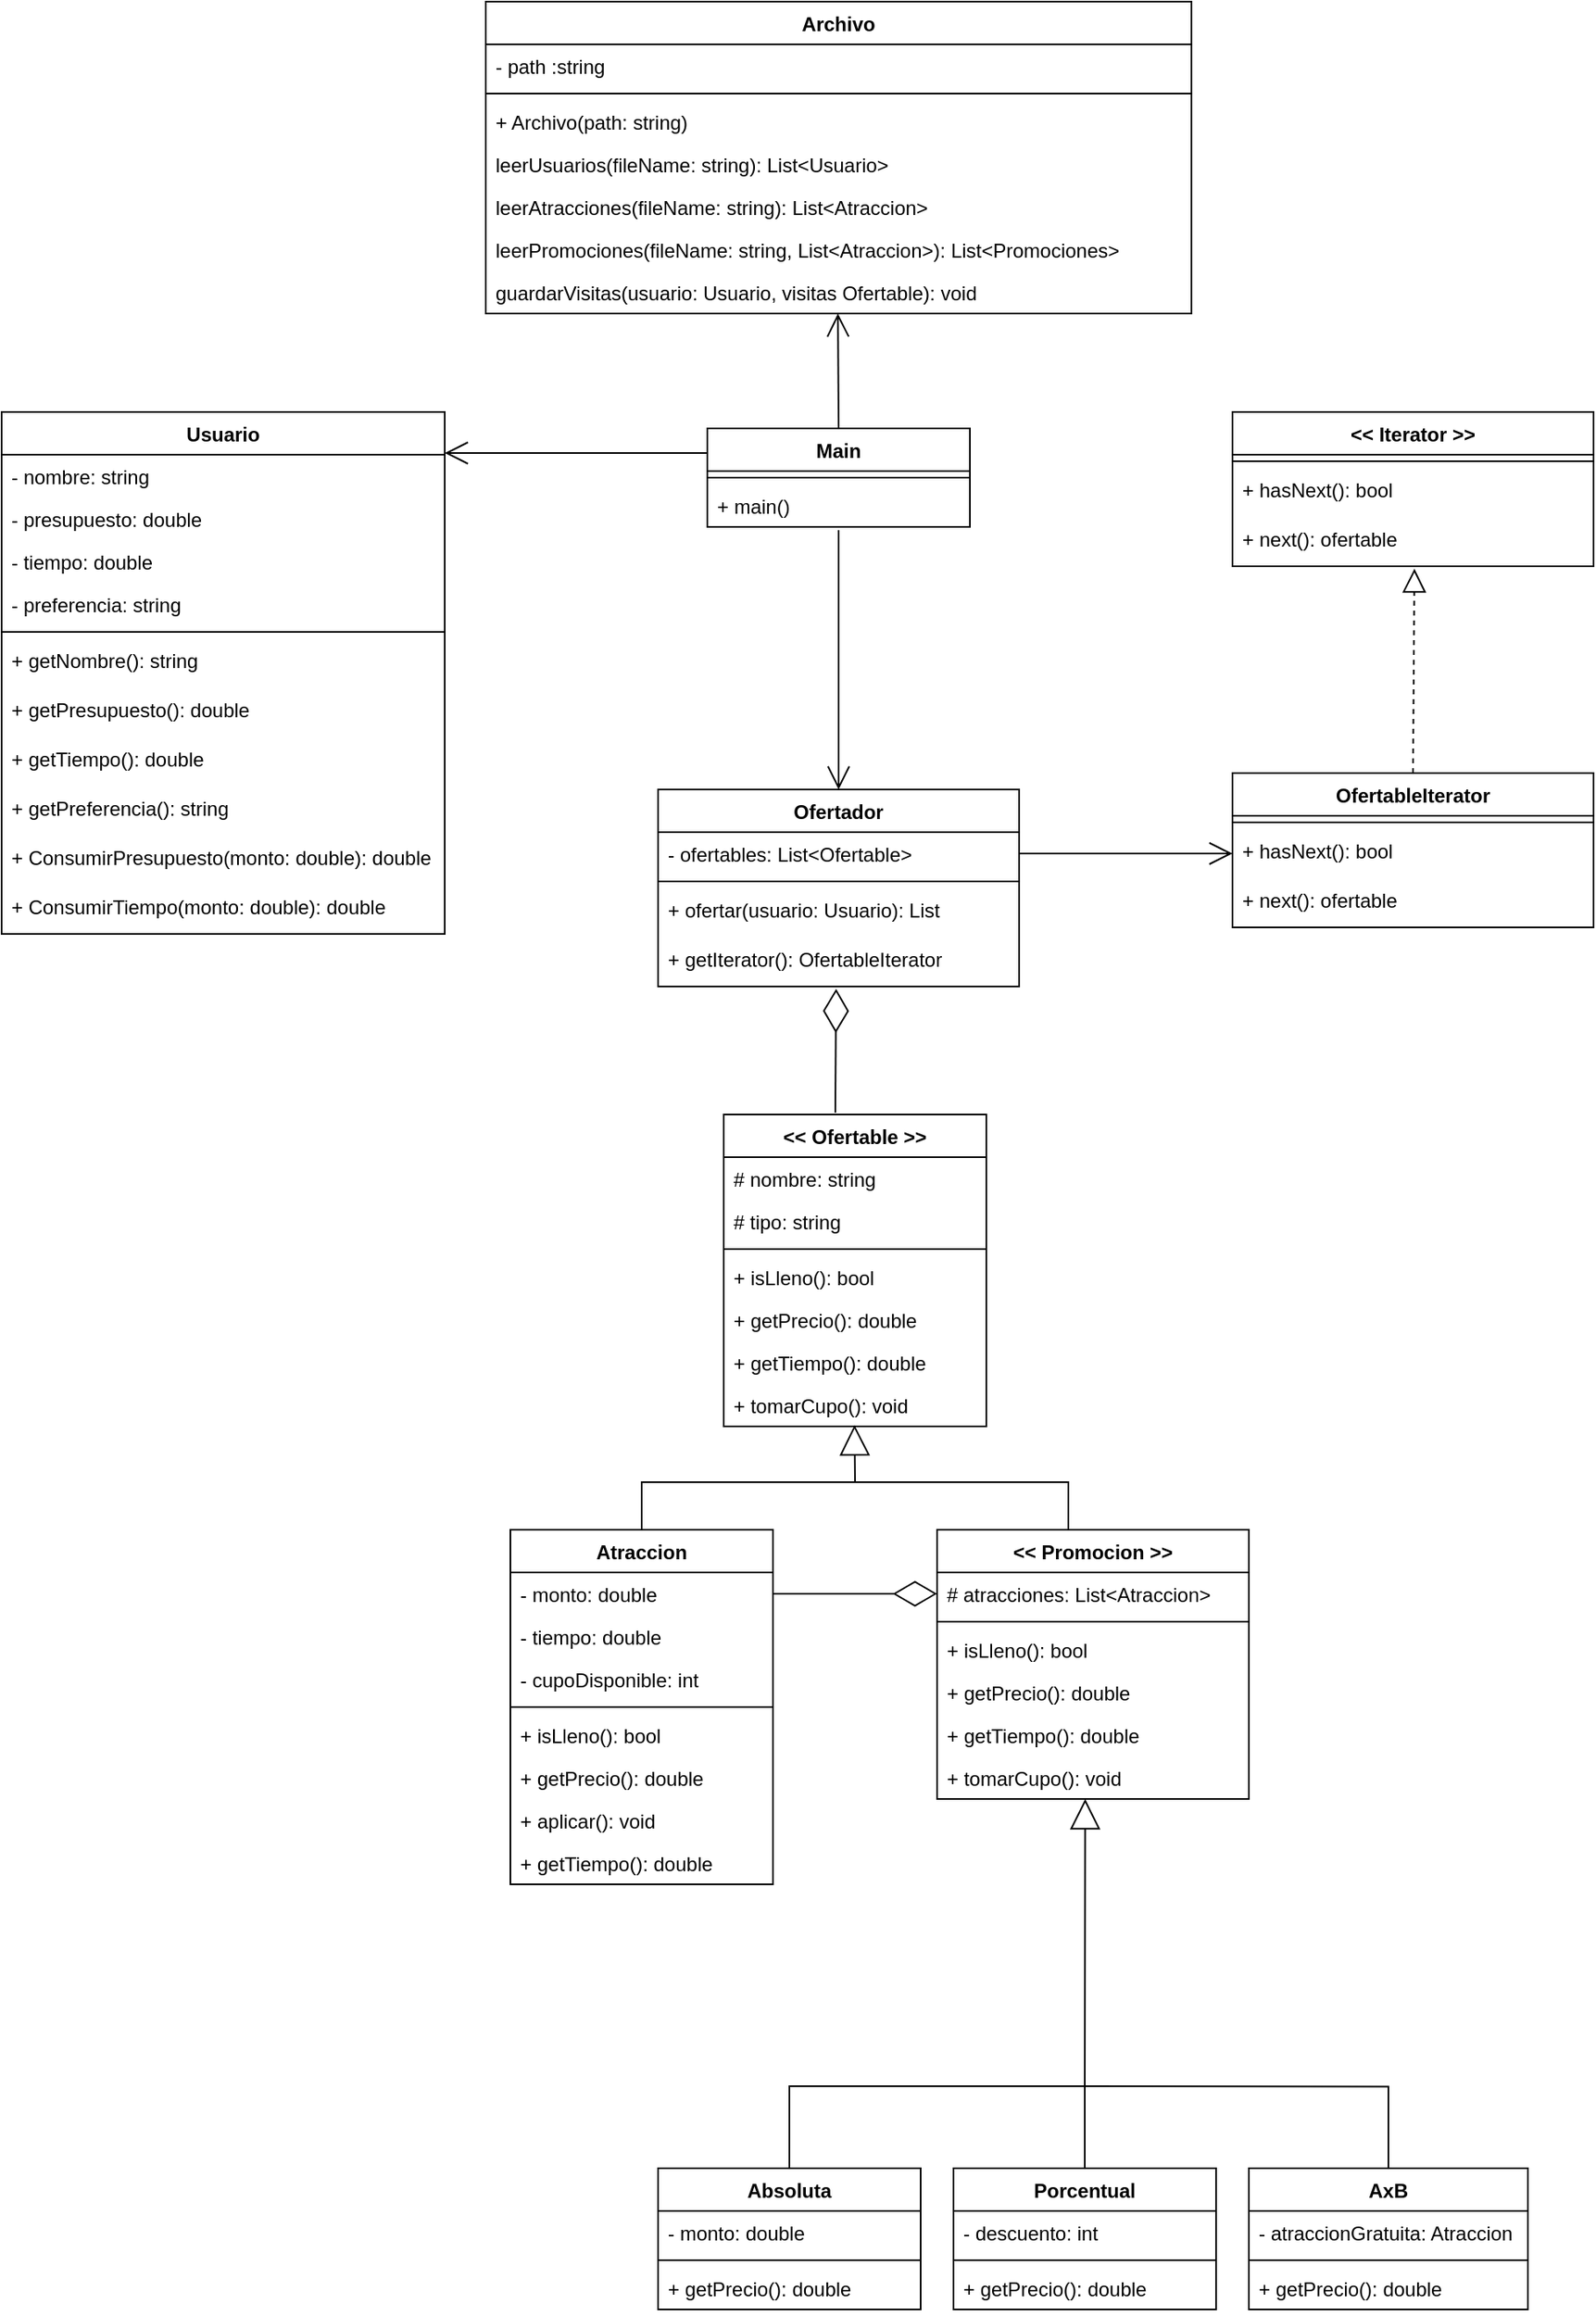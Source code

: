 <mxfile version="21.3.4" type="device">
  <diagram name="Página-1" id="i2VlWojDmOTASsPxrrYI">
    <mxGraphModel dx="1674" dy="796" grid="1" gridSize="10" guides="1" tooltips="1" connect="1" arrows="1" fold="1" page="1" pageScale="1" pageWidth="1169" pageHeight="1654" math="0" shadow="0">
      <root>
        <mxCell id="0" />
        <mxCell id="1" parent="0" />
        <mxCell id="OOS8loEyazX5-xRd1GuO-5" value="Usuario" style="swimlane;fontStyle=1;align=center;verticalAlign=top;childLayout=stackLayout;horizontal=1;startSize=26;horizontalStack=0;resizeParent=1;resizeParentMax=0;resizeLast=0;collapsible=1;marginBottom=0;whiteSpace=wrap;html=1;" parent="1" vertex="1">
          <mxGeometry x="10" y="320" width="270" height="318" as="geometry" />
        </mxCell>
        <mxCell id="OOS8loEyazX5-xRd1GuO-6" value="- nombre: string" style="text;strokeColor=none;fillColor=none;align=left;verticalAlign=top;spacingLeft=4;spacingRight=4;overflow=hidden;rotatable=0;points=[[0,0.5],[1,0.5]];portConstraint=eastwest;whiteSpace=wrap;html=1;" parent="OOS8loEyazX5-xRd1GuO-5" vertex="1">
          <mxGeometry y="26" width="270" height="26" as="geometry" />
        </mxCell>
        <mxCell id="NO4Z5f1IHlyenWQq149o-46" value="- presupuesto: double" style="text;strokeColor=none;fillColor=none;align=left;verticalAlign=top;spacingLeft=4;spacingRight=4;overflow=hidden;rotatable=0;points=[[0,0.5],[1,0.5]];portConstraint=eastwest;whiteSpace=wrap;html=1;" parent="OOS8loEyazX5-xRd1GuO-5" vertex="1">
          <mxGeometry y="52" width="270" height="26" as="geometry" />
        </mxCell>
        <mxCell id="NO4Z5f1IHlyenWQq149o-47" value="- tiempo: double" style="text;strokeColor=none;fillColor=none;align=left;verticalAlign=top;spacingLeft=4;spacingRight=4;overflow=hidden;rotatable=0;points=[[0,0.5],[1,0.5]];portConstraint=eastwest;whiteSpace=wrap;html=1;" parent="OOS8loEyazX5-xRd1GuO-5" vertex="1">
          <mxGeometry y="78" width="270" height="26" as="geometry" />
        </mxCell>
        <mxCell id="NO4Z5f1IHlyenWQq149o-48" value="- preferencia: string" style="text;strokeColor=none;fillColor=none;align=left;verticalAlign=top;spacingLeft=4;spacingRight=4;overflow=hidden;rotatable=0;points=[[0,0.5],[1,0.5]];portConstraint=eastwest;whiteSpace=wrap;html=1;" parent="OOS8loEyazX5-xRd1GuO-5" vertex="1">
          <mxGeometry y="104" width="270" height="26" as="geometry" />
        </mxCell>
        <mxCell id="OOS8loEyazX5-xRd1GuO-7" value="" style="line;strokeWidth=1;fillColor=none;align=left;verticalAlign=middle;spacingTop=-1;spacingLeft=3;spacingRight=3;rotatable=0;labelPosition=right;points=[];portConstraint=eastwest;strokeColor=inherit;" parent="OOS8loEyazX5-xRd1GuO-5" vertex="1">
          <mxGeometry y="130" width="270" height="8" as="geometry" />
        </mxCell>
        <mxCell id="NO4Z5f1IHlyenWQq149o-50" value="+ getNombre(): string" style="text;strokeColor=none;fillColor=none;align=left;verticalAlign=top;spacingLeft=4;spacingRight=4;overflow=hidden;rotatable=0;points=[[0,0.5],[1,0.5]];portConstraint=eastwest;whiteSpace=wrap;html=1;" parent="OOS8loEyazX5-xRd1GuO-5" vertex="1">
          <mxGeometry y="138" width="270" height="30" as="geometry" />
        </mxCell>
        <mxCell id="OOS8loEyazX5-xRd1GuO-8" value="+ getPresupuesto(): double" style="text;strokeColor=none;fillColor=none;align=left;verticalAlign=top;spacingLeft=4;spacingRight=4;overflow=hidden;rotatable=0;points=[[0,0.5],[1,0.5]];portConstraint=eastwest;whiteSpace=wrap;html=1;" parent="OOS8loEyazX5-xRd1GuO-5" vertex="1">
          <mxGeometry y="168" width="270" height="30" as="geometry" />
        </mxCell>
        <mxCell id="NO4Z5f1IHlyenWQq149o-61" value="+ getTiempo(): double" style="text;strokeColor=none;fillColor=none;align=left;verticalAlign=top;spacingLeft=4;spacingRight=4;overflow=hidden;rotatable=0;points=[[0,0.5],[1,0.5]];portConstraint=eastwest;whiteSpace=wrap;html=1;" parent="OOS8loEyazX5-xRd1GuO-5" vertex="1">
          <mxGeometry y="198" width="270" height="30" as="geometry" />
        </mxCell>
        <mxCell id="NO4Z5f1IHlyenWQq149o-51" value="+ getPreferencia(): string" style="text;strokeColor=none;fillColor=none;align=left;verticalAlign=top;spacingLeft=4;spacingRight=4;overflow=hidden;rotatable=0;points=[[0,0.5],[1,0.5]];portConstraint=eastwest;whiteSpace=wrap;html=1;" parent="OOS8loEyazX5-xRd1GuO-5" vertex="1">
          <mxGeometry y="228" width="270" height="30" as="geometry" />
        </mxCell>
        <mxCell id="NO4Z5f1IHlyenWQq149o-62" value="+ ConsumirPresupuesto(monto: double): double" style="text;strokeColor=none;fillColor=none;align=left;verticalAlign=top;spacingLeft=4;spacingRight=4;overflow=hidden;rotatable=0;points=[[0,0.5],[1,0.5]];portConstraint=eastwest;whiteSpace=wrap;html=1;" parent="OOS8loEyazX5-xRd1GuO-5" vertex="1">
          <mxGeometry y="258" width="270" height="30" as="geometry" />
        </mxCell>
        <mxCell id="NO4Z5f1IHlyenWQq149o-63" value="+ ConsumirTiempo(monto: double): double" style="text;strokeColor=none;fillColor=none;align=left;verticalAlign=top;spacingLeft=4;spacingRight=4;overflow=hidden;rotatable=0;points=[[0,0.5],[1,0.5]];portConstraint=eastwest;whiteSpace=wrap;html=1;" parent="OOS8loEyazX5-xRd1GuO-5" vertex="1">
          <mxGeometry y="288" width="270" height="30" as="geometry" />
        </mxCell>
        <mxCell id="NO4Z5f1IHlyenWQq149o-1" value="Atraccion" style="swimlane;fontStyle=1;align=center;verticalAlign=top;childLayout=stackLayout;horizontal=1;startSize=26;horizontalStack=0;resizeParent=1;resizeParentMax=0;resizeLast=0;collapsible=1;marginBottom=0;whiteSpace=wrap;html=1;" parent="1" vertex="1">
          <mxGeometry x="320" y="1001" width="160" height="216" as="geometry" />
        </mxCell>
        <mxCell id="NO4Z5f1IHlyenWQq149o-2" value="- monto: double" style="text;strokeColor=none;fillColor=none;align=left;verticalAlign=top;spacingLeft=4;spacingRight=4;overflow=hidden;rotatable=0;points=[[0,0.5],[1,0.5]];portConstraint=eastwest;whiteSpace=wrap;html=1;" parent="NO4Z5f1IHlyenWQq149o-1" vertex="1">
          <mxGeometry y="26" width="160" height="26" as="geometry" />
        </mxCell>
        <mxCell id="NO4Z5f1IHlyenWQq149o-82" value="- tiempo: double" style="text;strokeColor=none;fillColor=none;align=left;verticalAlign=top;spacingLeft=4;spacingRight=4;overflow=hidden;rotatable=0;points=[[0,0.5],[1,0.5]];portConstraint=eastwest;whiteSpace=wrap;html=1;" parent="NO4Z5f1IHlyenWQq149o-1" vertex="1">
          <mxGeometry y="52" width="160" height="26" as="geometry" />
        </mxCell>
        <mxCell id="NO4Z5f1IHlyenWQq149o-85" value="- cupoDisponible: int" style="text;strokeColor=none;fillColor=none;align=left;verticalAlign=top;spacingLeft=4;spacingRight=4;overflow=hidden;rotatable=0;points=[[0,0.5],[1,0.5]];portConstraint=eastwest;whiteSpace=wrap;html=1;" parent="NO4Z5f1IHlyenWQq149o-1" vertex="1">
          <mxGeometry y="78" width="160" height="26" as="geometry" />
        </mxCell>
        <mxCell id="NO4Z5f1IHlyenWQq149o-3" value="" style="line;strokeWidth=1;fillColor=none;align=left;verticalAlign=middle;spacingTop=-1;spacingLeft=3;spacingRight=3;rotatable=0;labelPosition=right;points=[];portConstraint=eastwest;strokeColor=inherit;" parent="NO4Z5f1IHlyenWQq149o-1" vertex="1">
          <mxGeometry y="104" width="160" height="8" as="geometry" />
        </mxCell>
        <mxCell id="NO4Z5f1IHlyenWQq149o-90" value="+ isLleno(): bool" style="text;strokeColor=none;fillColor=none;align=left;verticalAlign=top;spacingLeft=4;spacingRight=4;overflow=hidden;rotatable=0;points=[[0,0.5],[1,0.5]];portConstraint=eastwest;whiteSpace=wrap;html=1;" parent="NO4Z5f1IHlyenWQq149o-1" vertex="1">
          <mxGeometry y="112" width="160" height="26" as="geometry" />
        </mxCell>
        <mxCell id="61FAyo64MhmbhF_sa-72-15" value="+ getPrecio(): double" style="text;strokeColor=none;fillColor=none;align=left;verticalAlign=top;spacingLeft=4;spacingRight=4;overflow=hidden;rotatable=0;points=[[0,0.5],[1,0.5]];portConstraint=eastwest;whiteSpace=wrap;html=1;" parent="NO4Z5f1IHlyenWQq149o-1" vertex="1">
          <mxGeometry y="138" width="160" height="26" as="geometry" />
        </mxCell>
        <mxCell id="NO4Z5f1IHlyenWQq149o-93" value="+ aplicar(): void" style="text;strokeColor=none;fillColor=none;align=left;verticalAlign=top;spacingLeft=4;spacingRight=4;overflow=hidden;rotatable=0;points=[[0,0.5],[1,0.5]];portConstraint=eastwest;whiteSpace=wrap;html=1;" parent="NO4Z5f1IHlyenWQq149o-1" vertex="1">
          <mxGeometry y="164" width="160" height="26" as="geometry" />
        </mxCell>
        <mxCell id="NO4Z5f1IHlyenWQq149o-92" value="+ getTiempo(): double" style="text;strokeColor=none;fillColor=none;align=left;verticalAlign=top;spacingLeft=4;spacingRight=4;overflow=hidden;rotatable=0;points=[[0,0.5],[1,0.5]];portConstraint=eastwest;whiteSpace=wrap;html=1;" parent="NO4Z5f1IHlyenWQq149o-1" vertex="1">
          <mxGeometry y="190" width="160" height="26" as="geometry" />
        </mxCell>
        <mxCell id="NO4Z5f1IHlyenWQq149o-5" value="&amp;lt;&amp;lt; Promocion &amp;gt;&amp;gt;" style="swimlane;fontStyle=1;align=center;verticalAlign=top;childLayout=stackLayout;horizontal=1;startSize=26;horizontalStack=0;resizeParent=1;resizeParentMax=0;resizeLast=0;collapsible=1;marginBottom=0;whiteSpace=wrap;html=1;" parent="1" vertex="1">
          <mxGeometry x="580" y="1001" width="190" height="164" as="geometry" />
        </mxCell>
        <mxCell id="NO4Z5f1IHlyenWQq149o-6" value="# atracciones: List&amp;lt;Atraccion&amp;gt;" style="text;strokeColor=none;fillColor=none;align=left;verticalAlign=top;spacingLeft=4;spacingRight=4;overflow=hidden;rotatable=0;points=[[0,0.5],[1,0.5]];portConstraint=eastwest;whiteSpace=wrap;html=1;" parent="NO4Z5f1IHlyenWQq149o-5" vertex="1">
          <mxGeometry y="26" width="190" height="26" as="geometry" />
        </mxCell>
        <mxCell id="NO4Z5f1IHlyenWQq149o-7" value="" style="line;strokeWidth=1;fillColor=none;align=left;verticalAlign=middle;spacingTop=-1;spacingLeft=3;spacingRight=3;rotatable=0;labelPosition=right;points=[];portConstraint=eastwest;strokeColor=inherit;" parent="NO4Z5f1IHlyenWQq149o-5" vertex="1">
          <mxGeometry y="52" width="190" height="8" as="geometry" />
        </mxCell>
        <mxCell id="NO4Z5f1IHlyenWQq149o-95" value="+ isLleno(): bool" style="text;strokeColor=none;fillColor=none;align=left;verticalAlign=top;spacingLeft=4;spacingRight=4;overflow=hidden;rotatable=0;points=[[0,0.5],[1,0.5]];portConstraint=eastwest;whiteSpace=wrap;html=1;" parent="NO4Z5f1IHlyenWQq149o-5" vertex="1">
          <mxGeometry y="60" width="190" height="26" as="geometry" />
        </mxCell>
        <mxCell id="61FAyo64MhmbhF_sa-72-16" value="+ getPrecio(): double" style="text;strokeColor=none;fillColor=none;align=left;verticalAlign=top;spacingLeft=4;spacingRight=4;overflow=hidden;rotatable=0;points=[[0,0.5],[1,0.5]];portConstraint=eastwest;whiteSpace=wrap;html=1;" parent="NO4Z5f1IHlyenWQq149o-5" vertex="1">
          <mxGeometry y="86" width="190" height="26" as="geometry" />
        </mxCell>
        <mxCell id="NO4Z5f1IHlyenWQq149o-94" value="+ getTiempo(): double" style="text;strokeColor=none;fillColor=none;align=left;verticalAlign=top;spacingLeft=4;spacingRight=4;overflow=hidden;rotatable=0;points=[[0,0.5],[1,0.5]];portConstraint=eastwest;whiteSpace=wrap;html=1;" parent="NO4Z5f1IHlyenWQq149o-5" vertex="1">
          <mxGeometry y="112" width="190" height="26" as="geometry" />
        </mxCell>
        <mxCell id="61FAyo64MhmbhF_sa-72-14" value="+ tomarCupo(): void" style="text;strokeColor=none;fillColor=none;align=left;verticalAlign=top;spacingLeft=4;spacingRight=4;overflow=hidden;rotatable=0;points=[[0,0.5],[1,0.5]];portConstraint=eastwest;whiteSpace=wrap;html=1;" parent="NO4Z5f1IHlyenWQq149o-5" vertex="1">
          <mxGeometry y="138" width="190" height="26" as="geometry" />
        </mxCell>
        <mxCell id="NO4Z5f1IHlyenWQq149o-9" value="Absoluta" style="swimlane;fontStyle=1;align=center;verticalAlign=top;childLayout=stackLayout;horizontal=1;startSize=26;horizontalStack=0;resizeParent=1;resizeParentMax=0;resizeLast=0;collapsible=1;marginBottom=0;whiteSpace=wrap;html=1;" parent="1" vertex="1">
          <mxGeometry x="410" y="1390" width="160" height="86" as="geometry" />
        </mxCell>
        <mxCell id="NO4Z5f1IHlyenWQq149o-10" value="- monto: double" style="text;strokeColor=none;fillColor=none;align=left;verticalAlign=top;spacingLeft=4;spacingRight=4;overflow=hidden;rotatable=0;points=[[0,0.5],[1,0.5]];portConstraint=eastwest;whiteSpace=wrap;html=1;" parent="NO4Z5f1IHlyenWQq149o-9" vertex="1">
          <mxGeometry y="26" width="160" height="26" as="geometry" />
        </mxCell>
        <mxCell id="NO4Z5f1IHlyenWQq149o-11" value="" style="line;strokeWidth=1;fillColor=none;align=left;verticalAlign=middle;spacingTop=-1;spacingLeft=3;spacingRight=3;rotatable=0;labelPosition=right;points=[];portConstraint=eastwest;strokeColor=inherit;" parent="NO4Z5f1IHlyenWQq149o-9" vertex="1">
          <mxGeometry y="52" width="160" height="8" as="geometry" />
        </mxCell>
        <mxCell id="61FAyo64MhmbhF_sa-72-17" value="+ getPrecio(): double" style="text;strokeColor=none;fillColor=none;align=left;verticalAlign=top;spacingLeft=4;spacingRight=4;overflow=hidden;rotatable=0;points=[[0,0.5],[1,0.5]];portConstraint=eastwest;whiteSpace=wrap;html=1;" parent="NO4Z5f1IHlyenWQq149o-9" vertex="1">
          <mxGeometry y="60" width="160" height="26" as="geometry" />
        </mxCell>
        <mxCell id="NO4Z5f1IHlyenWQq149o-13" value="Porcentual" style="swimlane;fontStyle=1;align=center;verticalAlign=top;childLayout=stackLayout;horizontal=1;startSize=26;horizontalStack=0;resizeParent=1;resizeParentMax=0;resizeLast=0;collapsible=1;marginBottom=0;whiteSpace=wrap;html=1;" parent="1" vertex="1">
          <mxGeometry x="590" y="1390" width="160" height="86" as="geometry" />
        </mxCell>
        <mxCell id="NO4Z5f1IHlyenWQq149o-14" value="- descuento: int" style="text;strokeColor=none;fillColor=none;align=left;verticalAlign=top;spacingLeft=4;spacingRight=4;overflow=hidden;rotatable=0;points=[[0,0.5],[1,0.5]];portConstraint=eastwest;whiteSpace=wrap;html=1;" parent="NO4Z5f1IHlyenWQq149o-13" vertex="1">
          <mxGeometry y="26" width="160" height="26" as="geometry" />
        </mxCell>
        <mxCell id="NO4Z5f1IHlyenWQq149o-15" value="" style="line;strokeWidth=1;fillColor=none;align=left;verticalAlign=middle;spacingTop=-1;spacingLeft=3;spacingRight=3;rotatable=0;labelPosition=right;points=[];portConstraint=eastwest;strokeColor=inherit;" parent="NO4Z5f1IHlyenWQq149o-13" vertex="1">
          <mxGeometry y="52" width="160" height="8" as="geometry" />
        </mxCell>
        <mxCell id="61FAyo64MhmbhF_sa-72-18" value="+ getPrecio(): double" style="text;strokeColor=none;fillColor=none;align=left;verticalAlign=top;spacingLeft=4;spacingRight=4;overflow=hidden;rotatable=0;points=[[0,0.5],[1,0.5]];portConstraint=eastwest;whiteSpace=wrap;html=1;" parent="NO4Z5f1IHlyenWQq149o-13" vertex="1">
          <mxGeometry y="60" width="160" height="26" as="geometry" />
        </mxCell>
        <mxCell id="NO4Z5f1IHlyenWQq149o-17" value="AxB" style="swimlane;fontStyle=1;align=center;verticalAlign=top;childLayout=stackLayout;horizontal=1;startSize=26;horizontalStack=0;resizeParent=1;resizeParentMax=0;resizeLast=0;collapsible=1;marginBottom=0;whiteSpace=wrap;html=1;" parent="1" vertex="1">
          <mxGeometry x="770" y="1390" width="170" height="86" as="geometry" />
        </mxCell>
        <mxCell id="NO4Z5f1IHlyenWQq149o-18" value="- atraccionGratuita: Atraccion" style="text;strokeColor=none;fillColor=none;align=left;verticalAlign=top;spacingLeft=4;spacingRight=4;overflow=hidden;rotatable=0;points=[[0,0.5],[1,0.5]];portConstraint=eastwest;whiteSpace=wrap;html=1;" parent="NO4Z5f1IHlyenWQq149o-17" vertex="1">
          <mxGeometry y="26" width="170" height="26" as="geometry" />
        </mxCell>
        <mxCell id="NO4Z5f1IHlyenWQq149o-19" value="" style="line;strokeWidth=1;fillColor=none;align=left;verticalAlign=middle;spacingTop=-1;spacingLeft=3;spacingRight=3;rotatable=0;labelPosition=right;points=[];portConstraint=eastwest;strokeColor=inherit;" parent="NO4Z5f1IHlyenWQq149o-17" vertex="1">
          <mxGeometry y="52" width="170" height="8" as="geometry" />
        </mxCell>
        <mxCell id="61FAyo64MhmbhF_sa-72-19" value="+ getPrecio(): double" style="text;strokeColor=none;fillColor=none;align=left;verticalAlign=top;spacingLeft=4;spacingRight=4;overflow=hidden;rotatable=0;points=[[0,0.5],[1,0.5]];portConstraint=eastwest;whiteSpace=wrap;html=1;" parent="NO4Z5f1IHlyenWQq149o-17" vertex="1">
          <mxGeometry y="60" width="170" height="26" as="geometry" />
        </mxCell>
        <mxCell id="NO4Z5f1IHlyenWQq149o-23" value="" style="endArrow=none;html=1;rounded=0;entryX=0.5;entryY=0;entryDx=0;entryDy=0;" parent="1" target="NO4Z5f1IHlyenWQq149o-13" edge="1">
          <mxGeometry width="50" height="50" relative="1" as="geometry">
            <mxPoint x="670" y="1340" as="sourcePoint" />
            <mxPoint x="480" y="1180" as="targetPoint" />
          </mxGeometry>
        </mxCell>
        <mxCell id="NO4Z5f1IHlyenWQq149o-24" value="" style="endArrow=none;html=1;rounded=0;entryX=0.5;entryY=0;entryDx=0;entryDy=0;" parent="1" target="NO4Z5f1IHlyenWQq149o-17" edge="1">
          <mxGeometry width="50" height="50" relative="1" as="geometry">
            <mxPoint x="670" y="1340" as="sourcePoint" />
            <mxPoint x="620" y="1340" as="targetPoint" />
            <Array as="points">
              <mxPoint x="855" y="1340.19" />
            </Array>
          </mxGeometry>
        </mxCell>
        <mxCell id="NO4Z5f1IHlyenWQq149o-27" value="&amp;lt;&amp;lt; Ofertable &amp;gt;&amp;gt;" style="swimlane;fontStyle=1;align=center;verticalAlign=top;childLayout=stackLayout;horizontal=1;startSize=26;horizontalStack=0;resizeParent=1;resizeParentMax=0;resizeLast=0;collapsible=1;marginBottom=0;whiteSpace=wrap;html=1;" parent="1" vertex="1">
          <mxGeometry x="450" y="748" width="160" height="190" as="geometry" />
        </mxCell>
        <mxCell id="NO4Z5f1IHlyenWQq149o-83" value="# nombre: string" style="text;strokeColor=none;fillColor=none;align=left;verticalAlign=top;spacingLeft=4;spacingRight=4;overflow=hidden;rotatable=0;points=[[0,0.5],[1,0.5]];portConstraint=eastwest;whiteSpace=wrap;html=1;" parent="NO4Z5f1IHlyenWQq149o-27" vertex="1">
          <mxGeometry y="26" width="160" height="26" as="geometry" />
        </mxCell>
        <mxCell id="NO4Z5f1IHlyenWQq149o-84" value="# tipo: string" style="text;strokeColor=none;fillColor=none;align=left;verticalAlign=top;spacingLeft=4;spacingRight=4;overflow=hidden;rotatable=0;points=[[0,0.5],[1,0.5]];portConstraint=eastwest;whiteSpace=wrap;html=1;" parent="NO4Z5f1IHlyenWQq149o-27" vertex="1">
          <mxGeometry y="52" width="160" height="26" as="geometry" />
        </mxCell>
        <mxCell id="NO4Z5f1IHlyenWQq149o-29" value="" style="line;strokeWidth=1;fillColor=none;align=left;verticalAlign=middle;spacingTop=-1;spacingLeft=3;spacingRight=3;rotatable=0;labelPosition=right;points=[];portConstraint=eastwest;strokeColor=inherit;" parent="NO4Z5f1IHlyenWQq149o-27" vertex="1">
          <mxGeometry y="78" width="160" height="8" as="geometry" />
        </mxCell>
        <mxCell id="NO4Z5f1IHlyenWQq149o-30" value="+ isLleno(): bool" style="text;strokeColor=none;fillColor=none;align=left;verticalAlign=top;spacingLeft=4;spacingRight=4;overflow=hidden;rotatable=0;points=[[0,0.5],[1,0.5]];portConstraint=eastwest;whiteSpace=wrap;html=1;" parent="NO4Z5f1IHlyenWQq149o-27" vertex="1">
          <mxGeometry y="86" width="160" height="26" as="geometry" />
        </mxCell>
        <mxCell id="NO4Z5f1IHlyenWQq149o-79" value="+ getPrecio(): double" style="text;strokeColor=none;fillColor=none;align=left;verticalAlign=top;spacingLeft=4;spacingRight=4;overflow=hidden;rotatable=0;points=[[0,0.5],[1,0.5]];portConstraint=eastwest;whiteSpace=wrap;html=1;" parent="NO4Z5f1IHlyenWQq149o-27" vertex="1">
          <mxGeometry y="112" width="160" height="26" as="geometry" />
        </mxCell>
        <mxCell id="NO4Z5f1IHlyenWQq149o-80" value="+ getTiempo(): double" style="text;strokeColor=none;fillColor=none;align=left;verticalAlign=top;spacingLeft=4;spacingRight=4;overflow=hidden;rotatable=0;points=[[0,0.5],[1,0.5]];portConstraint=eastwest;whiteSpace=wrap;html=1;" parent="NO4Z5f1IHlyenWQq149o-27" vertex="1">
          <mxGeometry y="138" width="160" height="26" as="geometry" />
        </mxCell>
        <mxCell id="NO4Z5f1IHlyenWQq149o-81" value="+ tomarCupo(): void" style="text;strokeColor=none;fillColor=none;align=left;verticalAlign=top;spacingLeft=4;spacingRight=4;overflow=hidden;rotatable=0;points=[[0,0.5],[1,0.5]];portConstraint=eastwest;whiteSpace=wrap;html=1;" parent="NO4Z5f1IHlyenWQq149o-27" vertex="1">
          <mxGeometry y="164" width="160" height="26" as="geometry" />
        </mxCell>
        <mxCell id="NO4Z5f1IHlyenWQq149o-33" value="Main" style="swimlane;fontStyle=1;align=center;verticalAlign=top;childLayout=stackLayout;horizontal=1;startSize=26;horizontalStack=0;resizeParent=1;resizeParentMax=0;resizeLast=0;collapsible=1;marginBottom=0;whiteSpace=wrap;html=1;" parent="1" vertex="1">
          <mxGeometry x="440" y="330" width="160" height="60" as="geometry" />
        </mxCell>
        <mxCell id="NO4Z5f1IHlyenWQq149o-35" value="" style="line;strokeWidth=1;fillColor=none;align=left;verticalAlign=middle;spacingTop=-1;spacingLeft=3;spacingRight=3;rotatable=0;labelPosition=right;points=[];portConstraint=eastwest;strokeColor=inherit;" parent="NO4Z5f1IHlyenWQq149o-33" vertex="1">
          <mxGeometry y="26" width="160" height="8" as="geometry" />
        </mxCell>
        <mxCell id="NO4Z5f1IHlyenWQq149o-36" value="+ main()" style="text;strokeColor=none;fillColor=none;align=left;verticalAlign=top;spacingLeft=4;spacingRight=4;overflow=hidden;rotatable=0;points=[[0,0.5],[1,0.5]];portConstraint=eastwest;whiteSpace=wrap;html=1;" parent="NO4Z5f1IHlyenWQq149o-33" vertex="1">
          <mxGeometry y="34" width="160" height="26" as="geometry" />
        </mxCell>
        <mxCell id="NO4Z5f1IHlyenWQq149o-37" value="Archivo" style="swimlane;fontStyle=1;align=center;verticalAlign=top;childLayout=stackLayout;horizontal=1;startSize=26;horizontalStack=0;resizeParent=1;resizeParentMax=0;resizeLast=0;collapsible=1;marginBottom=0;whiteSpace=wrap;html=1;" parent="1" vertex="1">
          <mxGeometry x="305" y="70" width="430" height="190" as="geometry" />
        </mxCell>
        <mxCell id="NO4Z5f1IHlyenWQq149o-38" value="- path :string" style="text;strokeColor=none;fillColor=none;align=left;verticalAlign=top;spacingLeft=4;spacingRight=4;overflow=hidden;rotatable=0;points=[[0,0.5],[1,0.5]];portConstraint=eastwest;whiteSpace=wrap;html=1;" parent="NO4Z5f1IHlyenWQq149o-37" vertex="1">
          <mxGeometry y="26" width="430" height="26" as="geometry" />
        </mxCell>
        <mxCell id="NO4Z5f1IHlyenWQq149o-39" value="" style="line;strokeWidth=1;fillColor=none;align=left;verticalAlign=middle;spacingTop=-1;spacingLeft=3;spacingRight=3;rotatable=0;labelPosition=right;points=[];portConstraint=eastwest;strokeColor=inherit;" parent="NO4Z5f1IHlyenWQq149o-37" vertex="1">
          <mxGeometry y="52" width="430" height="8" as="geometry" />
        </mxCell>
        <mxCell id="61FAyo64MhmbhF_sa-72-13" value="+ Archivo(path: string)" style="text;strokeColor=none;fillColor=none;align=left;verticalAlign=top;spacingLeft=4;spacingRight=4;overflow=hidden;rotatable=0;points=[[0,0.5],[1,0.5]];portConstraint=eastwest;whiteSpace=wrap;html=1;" parent="NO4Z5f1IHlyenWQq149o-37" vertex="1">
          <mxGeometry y="60" width="430" height="26" as="geometry" />
        </mxCell>
        <mxCell id="NO4Z5f1IHlyenWQq149o-41" value="leerUsuarios(fileName: string): List&amp;lt;Usuario&amp;gt;" style="text;strokeColor=none;fillColor=none;align=left;verticalAlign=top;spacingLeft=4;spacingRight=4;overflow=hidden;rotatable=0;points=[[0,0.5],[1,0.5]];portConstraint=eastwest;whiteSpace=wrap;html=1;" parent="NO4Z5f1IHlyenWQq149o-37" vertex="1">
          <mxGeometry y="86" width="430" height="26" as="geometry" />
        </mxCell>
        <mxCell id="NO4Z5f1IHlyenWQq149o-40" value="leerAtracciones(fileName: string): List&amp;lt;Atraccion&amp;gt;" style="text;strokeColor=none;fillColor=none;align=left;verticalAlign=top;spacingLeft=4;spacingRight=4;overflow=hidden;rotatable=0;points=[[0,0.5],[1,0.5]];portConstraint=eastwest;whiteSpace=wrap;html=1;" parent="NO4Z5f1IHlyenWQq149o-37" vertex="1">
          <mxGeometry y="112" width="430" height="26" as="geometry" />
        </mxCell>
        <mxCell id="NO4Z5f1IHlyenWQq149o-42" value="leerPromociones(fileName:&amp;nbsp;string, List&amp;lt;Atraccion&amp;gt;): List&amp;lt;Promociones&amp;gt;" style="text;strokeColor=none;fillColor=none;align=left;verticalAlign=top;spacingLeft=4;spacingRight=4;overflow=hidden;rotatable=0;points=[[0,0.5],[1,0.5]];portConstraint=eastwest;whiteSpace=wrap;html=1;" parent="NO4Z5f1IHlyenWQq149o-37" vertex="1">
          <mxGeometry y="138" width="430" height="26" as="geometry" />
        </mxCell>
        <mxCell id="NO4Z5f1IHlyenWQq149o-100" value="guardarVisitas(usuario: Usuario, visitas Ofertable): void" style="text;strokeColor=none;fillColor=none;align=left;verticalAlign=top;spacingLeft=4;spacingRight=4;overflow=hidden;rotatable=0;points=[[0,0.5],[1,0.5]];portConstraint=eastwest;whiteSpace=wrap;html=1;" parent="NO4Z5f1IHlyenWQq149o-37" vertex="1">
          <mxGeometry y="164" width="430" height="26" as="geometry" />
        </mxCell>
        <mxCell id="NO4Z5f1IHlyenWQq149o-43" value="" style="endArrow=diamondThin;endFill=0;endSize=24;html=1;rounded=0;entryX=0;entryY=0.5;entryDx=0;entryDy=0;exitX=1;exitY=0.5;exitDx=0;exitDy=0;" parent="1" source="NO4Z5f1IHlyenWQq149o-2" target="NO4Z5f1IHlyenWQq149o-6" edge="1">
          <mxGeometry width="160" relative="1" as="geometry">
            <mxPoint x="300" y="971" as="sourcePoint" />
            <mxPoint x="460" y="971" as="targetPoint" />
          </mxGeometry>
        </mxCell>
        <mxCell id="NO4Z5f1IHlyenWQq149o-49" value="" style="endArrow=open;endFill=1;endSize=12;html=1;rounded=0;exitX=0.5;exitY=0;exitDx=0;exitDy=0;entryX=0.499;entryY=1;entryDx=0;entryDy=0;entryPerimeter=0;" parent="1" source="NO4Z5f1IHlyenWQq149o-33" target="NO4Z5f1IHlyenWQq149o-100" edge="1">
          <mxGeometry width="160" relative="1" as="geometry">
            <mxPoint x="560" y="370" as="sourcePoint" />
            <mxPoint x="366" y="95" as="targetPoint" />
          </mxGeometry>
        </mxCell>
        <mxCell id="NO4Z5f1IHlyenWQq149o-64" value="Ofertador" style="swimlane;fontStyle=1;align=center;verticalAlign=top;childLayout=stackLayout;horizontal=1;startSize=26;horizontalStack=0;resizeParent=1;resizeParentMax=0;resizeLast=0;collapsible=1;marginBottom=0;whiteSpace=wrap;html=1;" parent="1" vertex="1">
          <mxGeometry x="410" y="550" width="220" height="120" as="geometry" />
        </mxCell>
        <mxCell id="NO4Z5f1IHlyenWQq149o-66" value="- ofertables: List&amp;lt;Ofertable&amp;gt;" style="text;strokeColor=none;fillColor=none;align=left;verticalAlign=top;spacingLeft=4;spacingRight=4;overflow=hidden;rotatable=0;points=[[0,0.5],[1,0.5]];portConstraint=eastwest;whiteSpace=wrap;html=1;" parent="NO4Z5f1IHlyenWQq149o-64" vertex="1">
          <mxGeometry y="26" width="220" height="26" as="geometry" />
        </mxCell>
        <mxCell id="NO4Z5f1IHlyenWQq149o-69" value="" style="line;strokeWidth=1;fillColor=none;align=left;verticalAlign=middle;spacingTop=-1;spacingLeft=3;spacingRight=3;rotatable=0;labelPosition=right;points=[];portConstraint=eastwest;strokeColor=inherit;" parent="NO4Z5f1IHlyenWQq149o-64" vertex="1">
          <mxGeometry y="52" width="220" height="8" as="geometry" />
        </mxCell>
        <mxCell id="61FAyo64MhmbhF_sa-72-1" value="+ ofertar(usuario: Usuario): List" style="text;strokeColor=none;fillColor=none;align=left;verticalAlign=top;spacingLeft=4;spacingRight=4;overflow=hidden;rotatable=0;points=[[0,0.5],[1,0.5]];portConstraint=eastwest;whiteSpace=wrap;html=1;" parent="NO4Z5f1IHlyenWQq149o-64" vertex="1">
          <mxGeometry y="60" width="220" height="30" as="geometry" />
        </mxCell>
        <mxCell id="NO4Z5f1IHlyenWQq149o-70" value="+ getIterator(): OfertableIterator" style="text;strokeColor=none;fillColor=none;align=left;verticalAlign=top;spacingLeft=4;spacingRight=4;overflow=hidden;rotatable=0;points=[[0,0.5],[1,0.5]];portConstraint=eastwest;whiteSpace=wrap;html=1;" parent="NO4Z5f1IHlyenWQq149o-64" vertex="1">
          <mxGeometry y="90" width="220" height="30" as="geometry" />
        </mxCell>
        <mxCell id="NO4Z5f1IHlyenWQq149o-76" value="" style="endArrow=open;endFill=1;endSize=12;html=1;rounded=0;exitX=0.5;exitY=1.077;exitDx=0;exitDy=0;entryX=0.5;entryY=0;entryDx=0;entryDy=0;exitPerimeter=0;" parent="1" source="NO4Z5f1IHlyenWQq149o-36" target="NO4Z5f1IHlyenWQq149o-64" edge="1">
          <mxGeometry width="160" relative="1" as="geometry">
            <mxPoint x="530" y="340" as="sourcePoint" />
            <mxPoint x="700" y="173" as="targetPoint" />
          </mxGeometry>
        </mxCell>
        <mxCell id="NO4Z5f1IHlyenWQq149o-77" value="" style="endArrow=diamondThin;endFill=0;endSize=24;html=1;rounded=0;entryX=0.493;entryY=1.048;entryDx=0;entryDy=0;entryPerimeter=0;exitX=0.425;exitY=-0.006;exitDx=0;exitDy=0;exitPerimeter=0;" parent="1" source="NO4Z5f1IHlyenWQq149o-27" target="NO4Z5f1IHlyenWQq149o-70" edge="1">
          <mxGeometry width="160" relative="1" as="geometry">
            <mxPoint x="950" y="589" as="sourcePoint" />
            <mxPoint x="770" y="634" as="targetPoint" />
          </mxGeometry>
        </mxCell>
        <mxCell id="NO4Z5f1IHlyenWQq149o-78" value="" style="endArrow=open;endFill=1;endSize=12;html=1;rounded=0;exitX=0;exitY=0.25;exitDx=0;exitDy=0;" parent="1" source="NO4Z5f1IHlyenWQq149o-33" edge="1">
          <mxGeometry width="160" relative="1" as="geometry">
            <mxPoint x="530" y="402" as="sourcePoint" />
            <mxPoint x="280" y="345" as="targetPoint" />
          </mxGeometry>
        </mxCell>
        <mxCell id="NO4Z5f1IHlyenWQq149o-88" value="" style="endArrow=block;endSize=16;endFill=0;html=1;rounded=0;exitX=0.5;exitY=0;exitDx=0;exitDy=0;entryX=0.498;entryY=0.969;entryDx=0;entryDy=0;entryPerimeter=0;" parent="1" source="NO4Z5f1IHlyenWQq149o-1" target="NO4Z5f1IHlyenWQq149o-81" edge="1">
          <mxGeometry width="160" relative="1" as="geometry">
            <mxPoint x="130" y="1037" as="sourcePoint" />
            <mxPoint x="530" y="942" as="targetPoint" />
            <Array as="points">
              <mxPoint x="400" y="972" />
              <mxPoint x="530" y="972" />
            </Array>
          </mxGeometry>
        </mxCell>
        <mxCell id="NO4Z5f1IHlyenWQq149o-89" value="" style="endArrow=none;html=1;rounded=0;entryX=0.421;entryY=-0.003;entryDx=0;entryDy=0;entryPerimeter=0;" parent="1" target="NO4Z5f1IHlyenWQq149o-5" edge="1">
          <mxGeometry width="50" height="50" relative="1" as="geometry">
            <mxPoint x="530" y="972" as="sourcePoint" />
            <mxPoint x="659" y="988.19" as="targetPoint" />
            <Array as="points">
              <mxPoint x="660" y="972" />
            </Array>
          </mxGeometry>
        </mxCell>
        <mxCell id="61FAyo64MhmbhF_sa-72-2" value="&amp;lt;&amp;lt; Iterator &amp;gt;&amp;gt;" style="swimlane;fontStyle=1;align=center;verticalAlign=top;childLayout=stackLayout;horizontal=1;startSize=26;horizontalStack=0;resizeParent=1;resizeParentMax=0;resizeLast=0;collapsible=1;marginBottom=0;whiteSpace=wrap;html=1;" parent="1" vertex="1">
          <mxGeometry x="760" y="320" width="220" height="94" as="geometry" />
        </mxCell>
        <mxCell id="61FAyo64MhmbhF_sa-72-4" value="" style="line;strokeWidth=1;fillColor=none;align=left;verticalAlign=middle;spacingTop=-1;spacingLeft=3;spacingRight=3;rotatable=0;labelPosition=right;points=[];portConstraint=eastwest;strokeColor=inherit;" parent="61FAyo64MhmbhF_sa-72-2" vertex="1">
          <mxGeometry y="26" width="220" height="8" as="geometry" />
        </mxCell>
        <mxCell id="61FAyo64MhmbhF_sa-72-5" value="+ hasNext(): bool" style="text;strokeColor=none;fillColor=none;align=left;verticalAlign=top;spacingLeft=4;spacingRight=4;overflow=hidden;rotatable=0;points=[[0,0.5],[1,0.5]];portConstraint=eastwest;whiteSpace=wrap;html=1;" parent="61FAyo64MhmbhF_sa-72-2" vertex="1">
          <mxGeometry y="34" width="220" height="30" as="geometry" />
        </mxCell>
        <mxCell id="61FAyo64MhmbhF_sa-72-6" value="+ next(): ofertable" style="text;strokeColor=none;fillColor=none;align=left;verticalAlign=top;spacingLeft=4;spacingRight=4;overflow=hidden;rotatable=0;points=[[0,0.5],[1,0.5]];portConstraint=eastwest;whiteSpace=wrap;html=1;" parent="61FAyo64MhmbhF_sa-72-2" vertex="1">
          <mxGeometry y="64" width="220" height="30" as="geometry" />
        </mxCell>
        <mxCell id="61FAyo64MhmbhF_sa-72-7" value="OfertableIterator" style="swimlane;fontStyle=1;align=center;verticalAlign=top;childLayout=stackLayout;horizontal=1;startSize=26;horizontalStack=0;resizeParent=1;resizeParentMax=0;resizeLast=0;collapsible=1;marginBottom=0;whiteSpace=wrap;html=1;" parent="1" vertex="1">
          <mxGeometry x="760" y="540" width="220" height="94" as="geometry" />
        </mxCell>
        <mxCell id="61FAyo64MhmbhF_sa-72-8" value="" style="line;strokeWidth=1;fillColor=none;align=left;verticalAlign=middle;spacingTop=-1;spacingLeft=3;spacingRight=3;rotatable=0;labelPosition=right;points=[];portConstraint=eastwest;strokeColor=inherit;" parent="61FAyo64MhmbhF_sa-72-7" vertex="1">
          <mxGeometry y="26" width="220" height="8" as="geometry" />
        </mxCell>
        <mxCell id="61FAyo64MhmbhF_sa-72-9" value="+ hasNext(): bool" style="text;strokeColor=none;fillColor=none;align=left;verticalAlign=top;spacingLeft=4;spacingRight=4;overflow=hidden;rotatable=0;points=[[0,0.5],[1,0.5]];portConstraint=eastwest;whiteSpace=wrap;html=1;" parent="61FAyo64MhmbhF_sa-72-7" vertex="1">
          <mxGeometry y="34" width="220" height="30" as="geometry" />
        </mxCell>
        <mxCell id="61FAyo64MhmbhF_sa-72-10" value="+ next(): ofertable" style="text;strokeColor=none;fillColor=none;align=left;verticalAlign=top;spacingLeft=4;spacingRight=4;overflow=hidden;rotatable=0;points=[[0,0.5],[1,0.5]];portConstraint=eastwest;whiteSpace=wrap;html=1;" parent="61FAyo64MhmbhF_sa-72-7" vertex="1">
          <mxGeometry y="64" width="220" height="30" as="geometry" />
        </mxCell>
        <mxCell id="61FAyo64MhmbhF_sa-72-11" value="" style="endArrow=block;dashed=1;endFill=0;endSize=12;html=1;rounded=0;exitX=0.5;exitY=0;exitDx=0;exitDy=0;entryX=0.504;entryY=1.05;entryDx=0;entryDy=0;entryPerimeter=0;" parent="1" source="61FAyo64MhmbhF_sa-72-7" target="61FAyo64MhmbhF_sa-72-6" edge="1">
          <mxGeometry width="160" relative="1" as="geometry">
            <mxPoint x="400" y="520" as="sourcePoint" />
            <mxPoint x="870" y="420" as="targetPoint" />
          </mxGeometry>
        </mxCell>
        <mxCell id="61FAyo64MhmbhF_sa-72-12" value="" style="endArrow=open;endFill=1;endSize=12;html=1;rounded=0;exitX=1;exitY=0.5;exitDx=0;exitDy=0;entryX=0;entryY=0.5;entryDx=0;entryDy=0;" parent="1" source="NO4Z5f1IHlyenWQq149o-66" target="61FAyo64MhmbhF_sa-72-9" edge="1">
          <mxGeometry width="160" relative="1" as="geometry">
            <mxPoint x="530" y="402" as="sourcePoint" />
            <mxPoint x="530" y="560" as="targetPoint" />
          </mxGeometry>
        </mxCell>
        <mxCell id="61FAyo64MhmbhF_sa-72-20" value="" style="endArrow=block;endSize=16;endFill=0;html=1;rounded=0;entryX=0.475;entryY=1;entryDx=0;entryDy=0;entryPerimeter=0;exitX=0.5;exitY=0;exitDx=0;exitDy=0;" parent="1" source="NO4Z5f1IHlyenWQq149o-9" target="61FAyo64MhmbhF_sa-72-14" edge="1">
          <mxGeometry width="160" relative="1" as="geometry">
            <mxPoint x="500" y="1400" as="sourcePoint" />
            <mxPoint x="620" y="1326" as="targetPoint" />
            <Array as="points">
              <mxPoint x="490" y="1340" />
              <mxPoint x="670" y="1340" />
            </Array>
          </mxGeometry>
        </mxCell>
      </root>
    </mxGraphModel>
  </diagram>
</mxfile>

